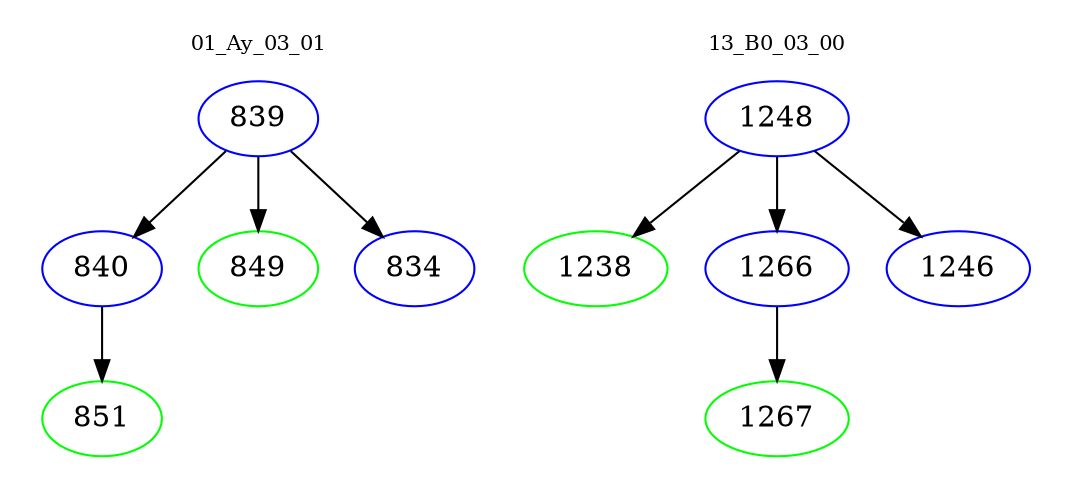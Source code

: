 digraph{
subgraph cluster_0 {
color = white
label = "01_Ay_03_01";
fontsize=10;
T0_839 [label="839", color="blue"]
T0_839 -> T0_840 [color="black"]
T0_840 [label="840", color="blue"]
T0_840 -> T0_851 [color="black"]
T0_851 [label="851", color="green"]
T0_839 -> T0_849 [color="black"]
T0_849 [label="849", color="green"]
T0_839 -> T0_834 [color="black"]
T0_834 [label="834", color="blue"]
}
subgraph cluster_1 {
color = white
label = "13_B0_03_00";
fontsize=10;
T1_1248 [label="1248", color="blue"]
T1_1248 -> T1_1238 [color="black"]
T1_1238 [label="1238", color="green"]
T1_1248 -> T1_1266 [color="black"]
T1_1266 [label="1266", color="blue"]
T1_1266 -> T1_1267 [color="black"]
T1_1267 [label="1267", color="green"]
T1_1248 -> T1_1246 [color="black"]
T1_1246 [label="1246", color="blue"]
}
}
